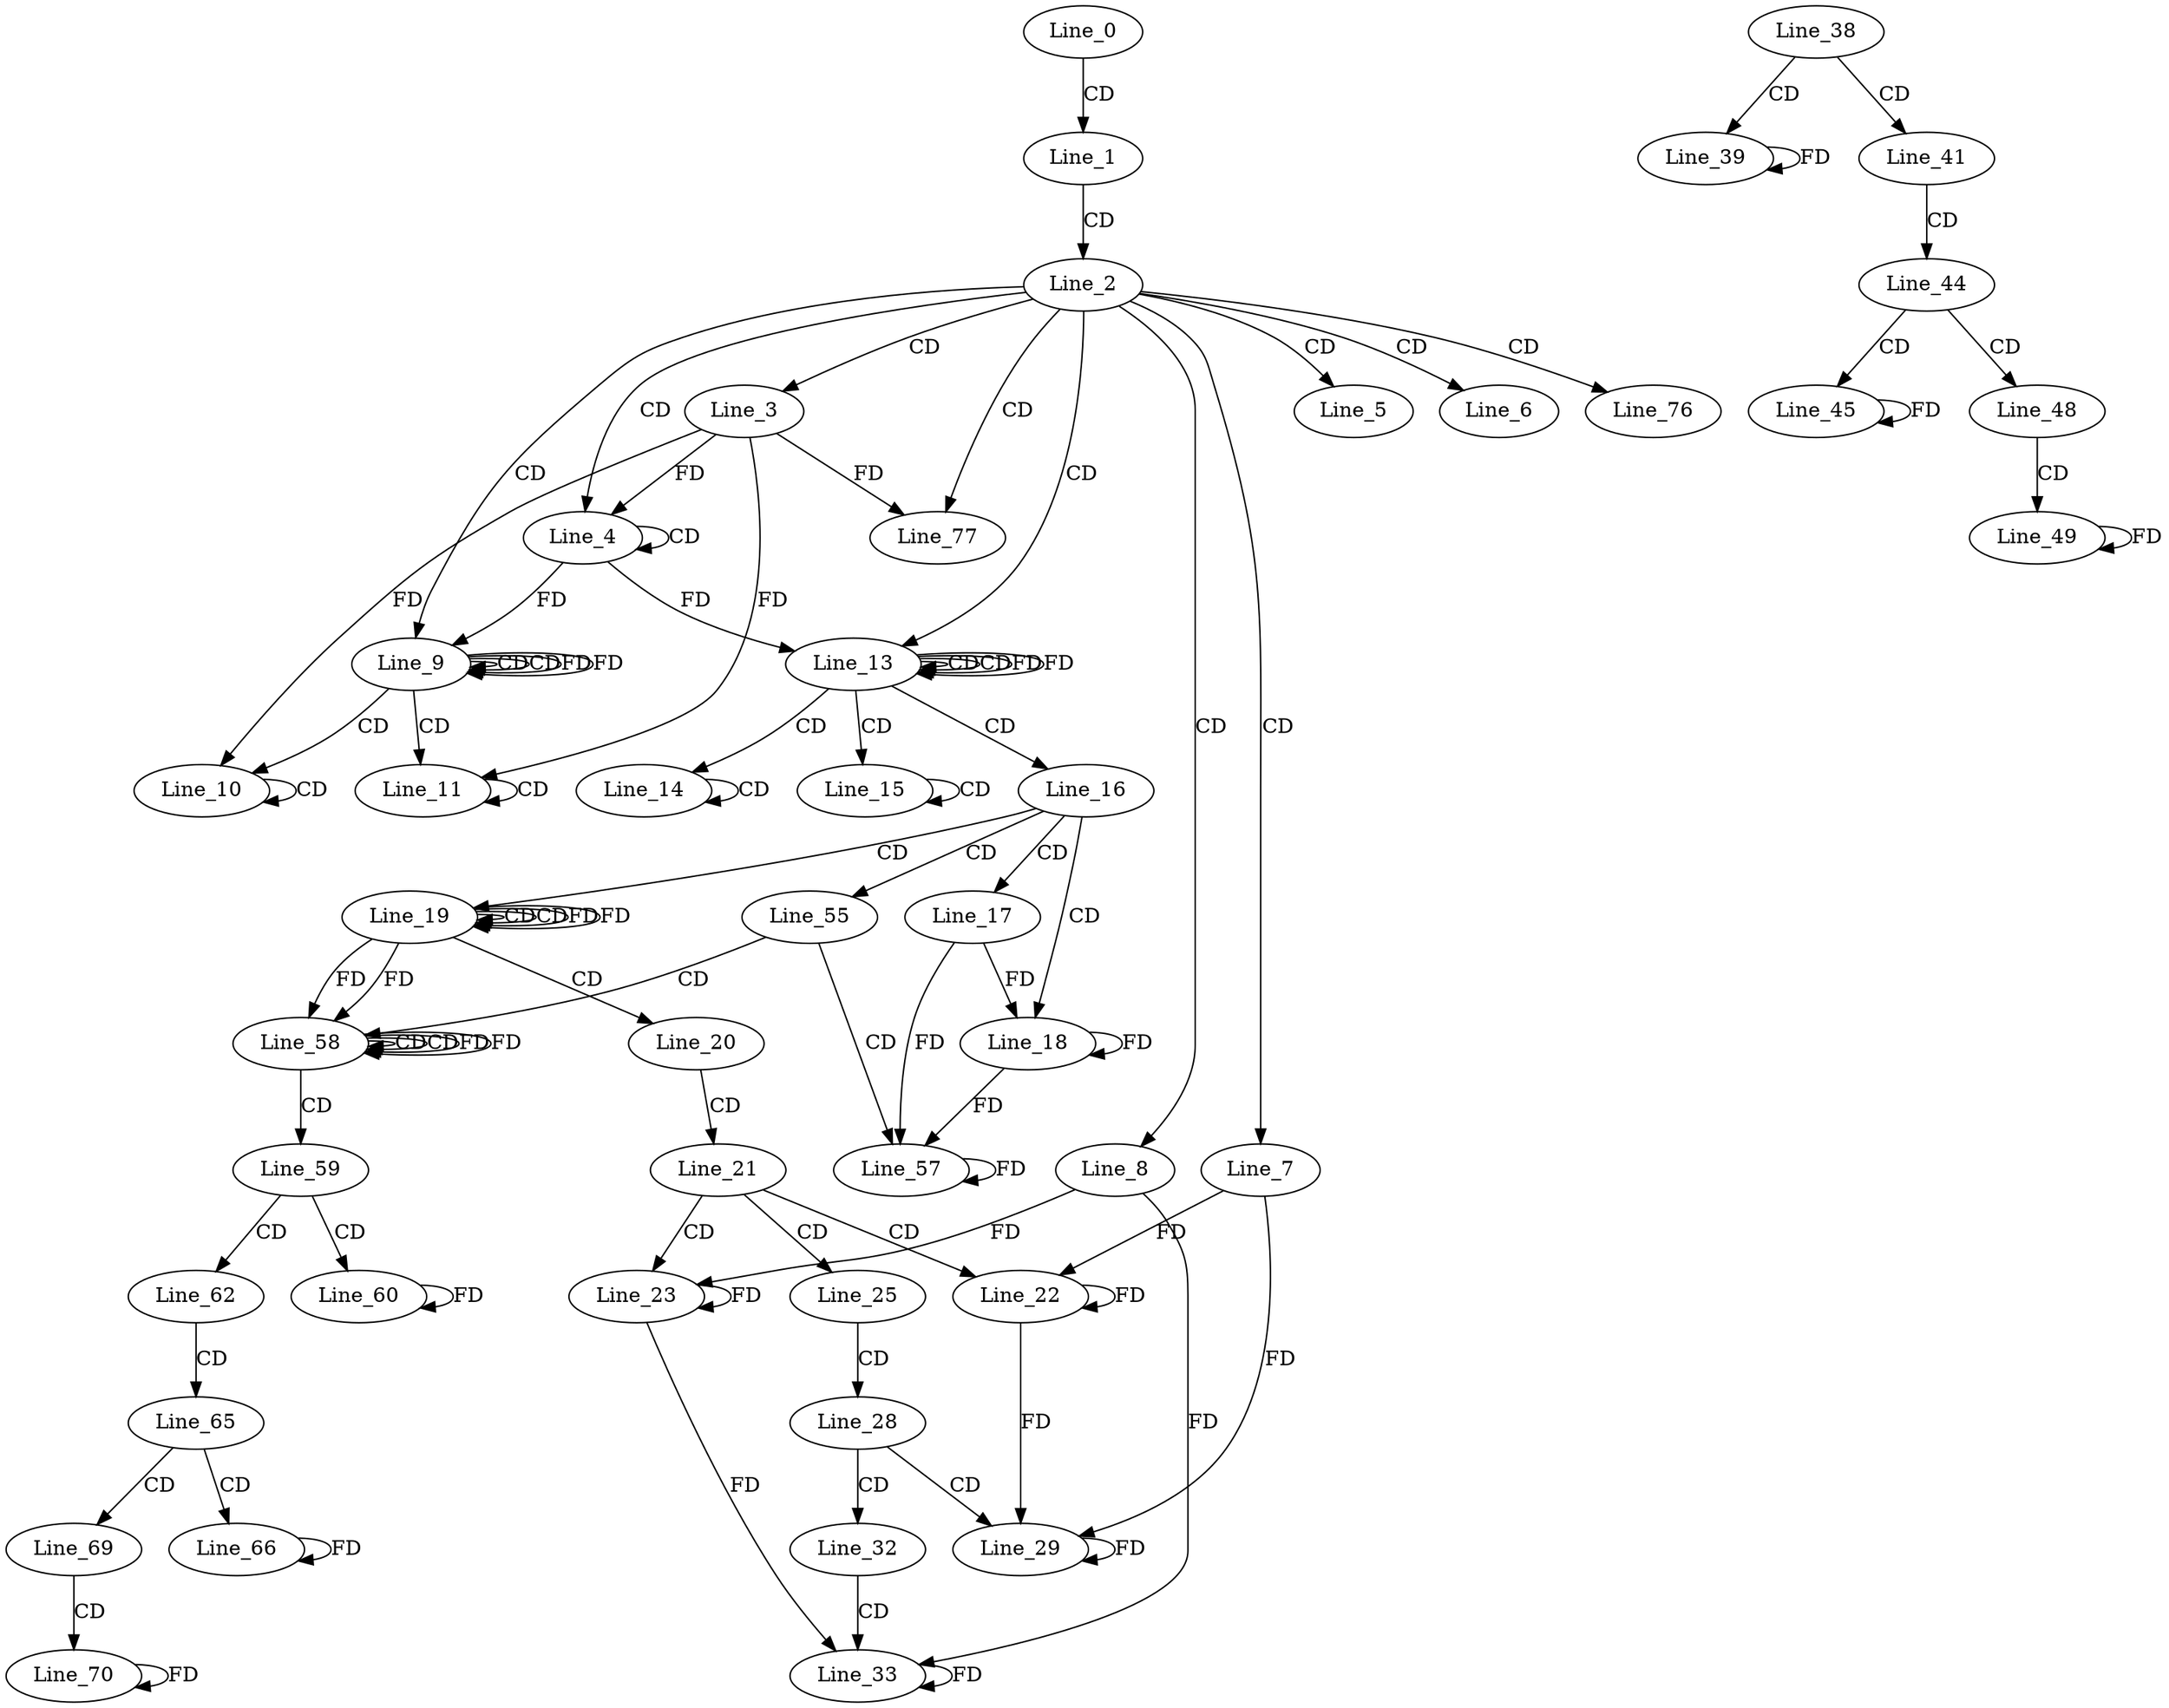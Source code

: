digraph G {
  Line_0;
  Line_1;
  Line_2;
  Line_3;
  Line_4;
  Line_4;
  Line_5;
  Line_6;
  Line_7;
  Line_8;
  Line_9;
  Line_9;
  Line_9;
  Line_10;
  Line_10;
  Line_11;
  Line_11;
  Line_13;
  Line_13;
  Line_13;
  Line_14;
  Line_14;
  Line_15;
  Line_15;
  Line_16;
  Line_17;
  Line_18;
  Line_18;
  Line_19;
  Line_19;
  Line_19;
  Line_19;
  Line_20;
  Line_21;
  Line_22;
  Line_23;
  Line_25;
  Line_28;
  Line_29;
  Line_32;
  Line_33;
  Line_38;
  Line_39;
  Line_41;
  Line_44;
  Line_45;
  Line_48;
  Line_49;
  Line_55;
  Line_57;
  Line_57;
  Line_58;
  Line_58;
  Line_58;
  Line_59;
  Line_60;
  Line_62;
  Line_65;
  Line_66;
  Line_69;
  Line_70;
  Line_76;
  Line_77;
  Line_0 -> Line_1 [ label="CD" ];
  Line_1 -> Line_2 [ label="CD" ];
  Line_2 -> Line_3 [ label="CD" ];
  Line_2 -> Line_4 [ label="CD" ];
  Line_4 -> Line_4 [ label="CD" ];
  Line_3 -> Line_4 [ label="FD" ];
  Line_2 -> Line_5 [ label="CD" ];
  Line_2 -> Line_6 [ label="CD" ];
  Line_2 -> Line_7 [ label="CD" ];
  Line_2 -> Line_8 [ label="CD" ];
  Line_2 -> Line_9 [ label="CD" ];
  Line_9 -> Line_9 [ label="CD" ];
  Line_4 -> Line_9 [ label="FD" ];
  Line_9 -> Line_9 [ label="CD" ];
  Line_9 -> Line_9 [ label="FD" ];
  Line_9 -> Line_10 [ label="CD" ];
  Line_10 -> Line_10 [ label="CD" ];
  Line_3 -> Line_10 [ label="FD" ];
  Line_9 -> Line_11 [ label="CD" ];
  Line_11 -> Line_11 [ label="CD" ];
  Line_3 -> Line_11 [ label="FD" ];
  Line_2 -> Line_13 [ label="CD" ];
  Line_13 -> Line_13 [ label="CD" ];
  Line_4 -> Line_13 [ label="FD" ];
  Line_13 -> Line_13 [ label="CD" ];
  Line_13 -> Line_13 [ label="FD" ];
  Line_13 -> Line_14 [ label="CD" ];
  Line_14 -> Line_14 [ label="CD" ];
  Line_13 -> Line_15 [ label="CD" ];
  Line_15 -> Line_15 [ label="CD" ];
  Line_13 -> Line_16 [ label="CD" ];
  Line_16 -> Line_17 [ label="CD" ];
  Line_16 -> Line_18 [ label="CD" ];
  Line_17 -> Line_18 [ label="FD" ];
  Line_18 -> Line_18 [ label="FD" ];
  Line_16 -> Line_19 [ label="CD" ];
  Line_19 -> Line_19 [ label="CD" ];
  Line_19 -> Line_19 [ label="CD" ];
  Line_19 -> Line_19 [ label="FD" ];
  Line_19 -> Line_20 [ label="CD" ];
  Line_20 -> Line_21 [ label="CD" ];
  Line_21 -> Line_22 [ label="CD" ];
  Line_22 -> Line_22 [ label="FD" ];
  Line_7 -> Line_22 [ label="FD" ];
  Line_21 -> Line_23 [ label="CD" ];
  Line_23 -> Line_23 [ label="FD" ];
  Line_8 -> Line_23 [ label="FD" ];
  Line_21 -> Line_25 [ label="CD" ];
  Line_25 -> Line_28 [ label="CD" ];
  Line_28 -> Line_29 [ label="CD" ];
  Line_22 -> Line_29 [ label="FD" ];
  Line_29 -> Line_29 [ label="FD" ];
  Line_7 -> Line_29 [ label="FD" ];
  Line_28 -> Line_32 [ label="CD" ];
  Line_32 -> Line_33 [ label="CD" ];
  Line_23 -> Line_33 [ label="FD" ];
  Line_33 -> Line_33 [ label="FD" ];
  Line_8 -> Line_33 [ label="FD" ];
  Line_38 -> Line_39 [ label="CD" ];
  Line_39 -> Line_39 [ label="FD" ];
  Line_38 -> Line_41 [ label="CD" ];
  Line_41 -> Line_44 [ label="CD" ];
  Line_44 -> Line_45 [ label="CD" ];
  Line_45 -> Line_45 [ label="FD" ];
  Line_44 -> Line_48 [ label="CD" ];
  Line_48 -> Line_49 [ label="CD" ];
  Line_49 -> Line_49 [ label="FD" ];
  Line_16 -> Line_55 [ label="CD" ];
  Line_55 -> Line_57 [ label="CD" ];
  Line_17 -> Line_57 [ label="FD" ];
  Line_18 -> Line_57 [ label="FD" ];
  Line_57 -> Line_57 [ label="FD" ];
  Line_55 -> Line_58 [ label="CD" ];
  Line_58 -> Line_58 [ label="CD" ];
  Line_19 -> Line_58 [ label="FD" ];
  Line_58 -> Line_58 [ label="CD" ];
  Line_58 -> Line_58 [ label="FD" ];
  Line_19 -> Line_58 [ label="FD" ];
  Line_58 -> Line_59 [ label="CD" ];
  Line_59 -> Line_60 [ label="CD" ];
  Line_60 -> Line_60 [ label="FD" ];
  Line_59 -> Line_62 [ label="CD" ];
  Line_62 -> Line_65 [ label="CD" ];
  Line_65 -> Line_66 [ label="CD" ];
  Line_66 -> Line_66 [ label="FD" ];
  Line_65 -> Line_69 [ label="CD" ];
  Line_69 -> Line_70 [ label="CD" ];
  Line_70 -> Line_70 [ label="FD" ];
  Line_2 -> Line_76 [ label="CD" ];
  Line_2 -> Line_77 [ label="CD" ];
  Line_3 -> Line_77 [ label="FD" ];
  Line_9 -> Line_9 [ label="FD" ];
  Line_13 -> Line_13 [ label="FD" ];
  Line_19 -> Line_19 [ label="FD" ];
  Line_58 -> Line_58 [ label="FD" ];
}

